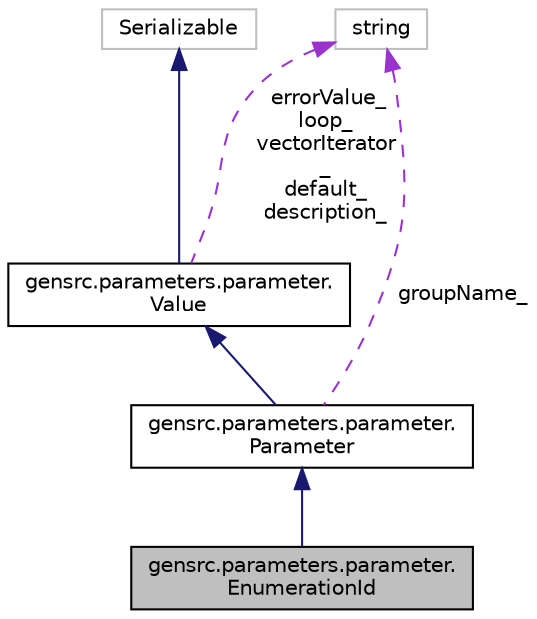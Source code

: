 digraph "gensrc.parameters.parameter.EnumerationId"
{
  edge [fontname="Helvetica",fontsize="10",labelfontname="Helvetica",labelfontsize="10"];
  node [fontname="Helvetica",fontsize="10",shape=record];
  Node4 [label="gensrc.parameters.parameter.\lEnumerationId",height=0.2,width=0.4,color="black", fillcolor="grey75", style="filled", fontcolor="black"];
  Node5 -> Node4 [dir="back",color="midnightblue",fontsize="10",style="solid",fontname="Helvetica"];
  Node5 [label="gensrc.parameters.parameter.\lParameter",height=0.2,width=0.4,color="black", fillcolor="white", style="filled",URL="$classgensrc_1_1parameters_1_1parameter_1_1_parameter.html"];
  Node6 -> Node5 [dir="back",color="midnightblue",fontsize="10",style="solid",fontname="Helvetica"];
  Node6 [label="gensrc.parameters.parameter.\lValue",height=0.2,width=0.4,color="black", fillcolor="white", style="filled",URL="$classgensrc_1_1parameters_1_1parameter_1_1_value.html"];
  Node7 -> Node6 [dir="back",color="midnightblue",fontsize="10",style="solid",fontname="Helvetica"];
  Node7 [label="Serializable",height=0.2,width=0.4,color="grey75", fillcolor="white", style="filled"];
  Node8 -> Node6 [dir="back",color="darkorchid3",fontsize="10",style="dashed",label=" errorValue_\nloop_\nvectorIterator\l_\ndefault_\ndescription_" ,fontname="Helvetica"];
  Node8 [label="string",height=0.2,width=0.4,color="grey75", fillcolor="white", style="filled"];
  Node8 -> Node5 [dir="back",color="darkorchid3",fontsize="10",style="dashed",label=" groupName_" ,fontname="Helvetica"];
}

